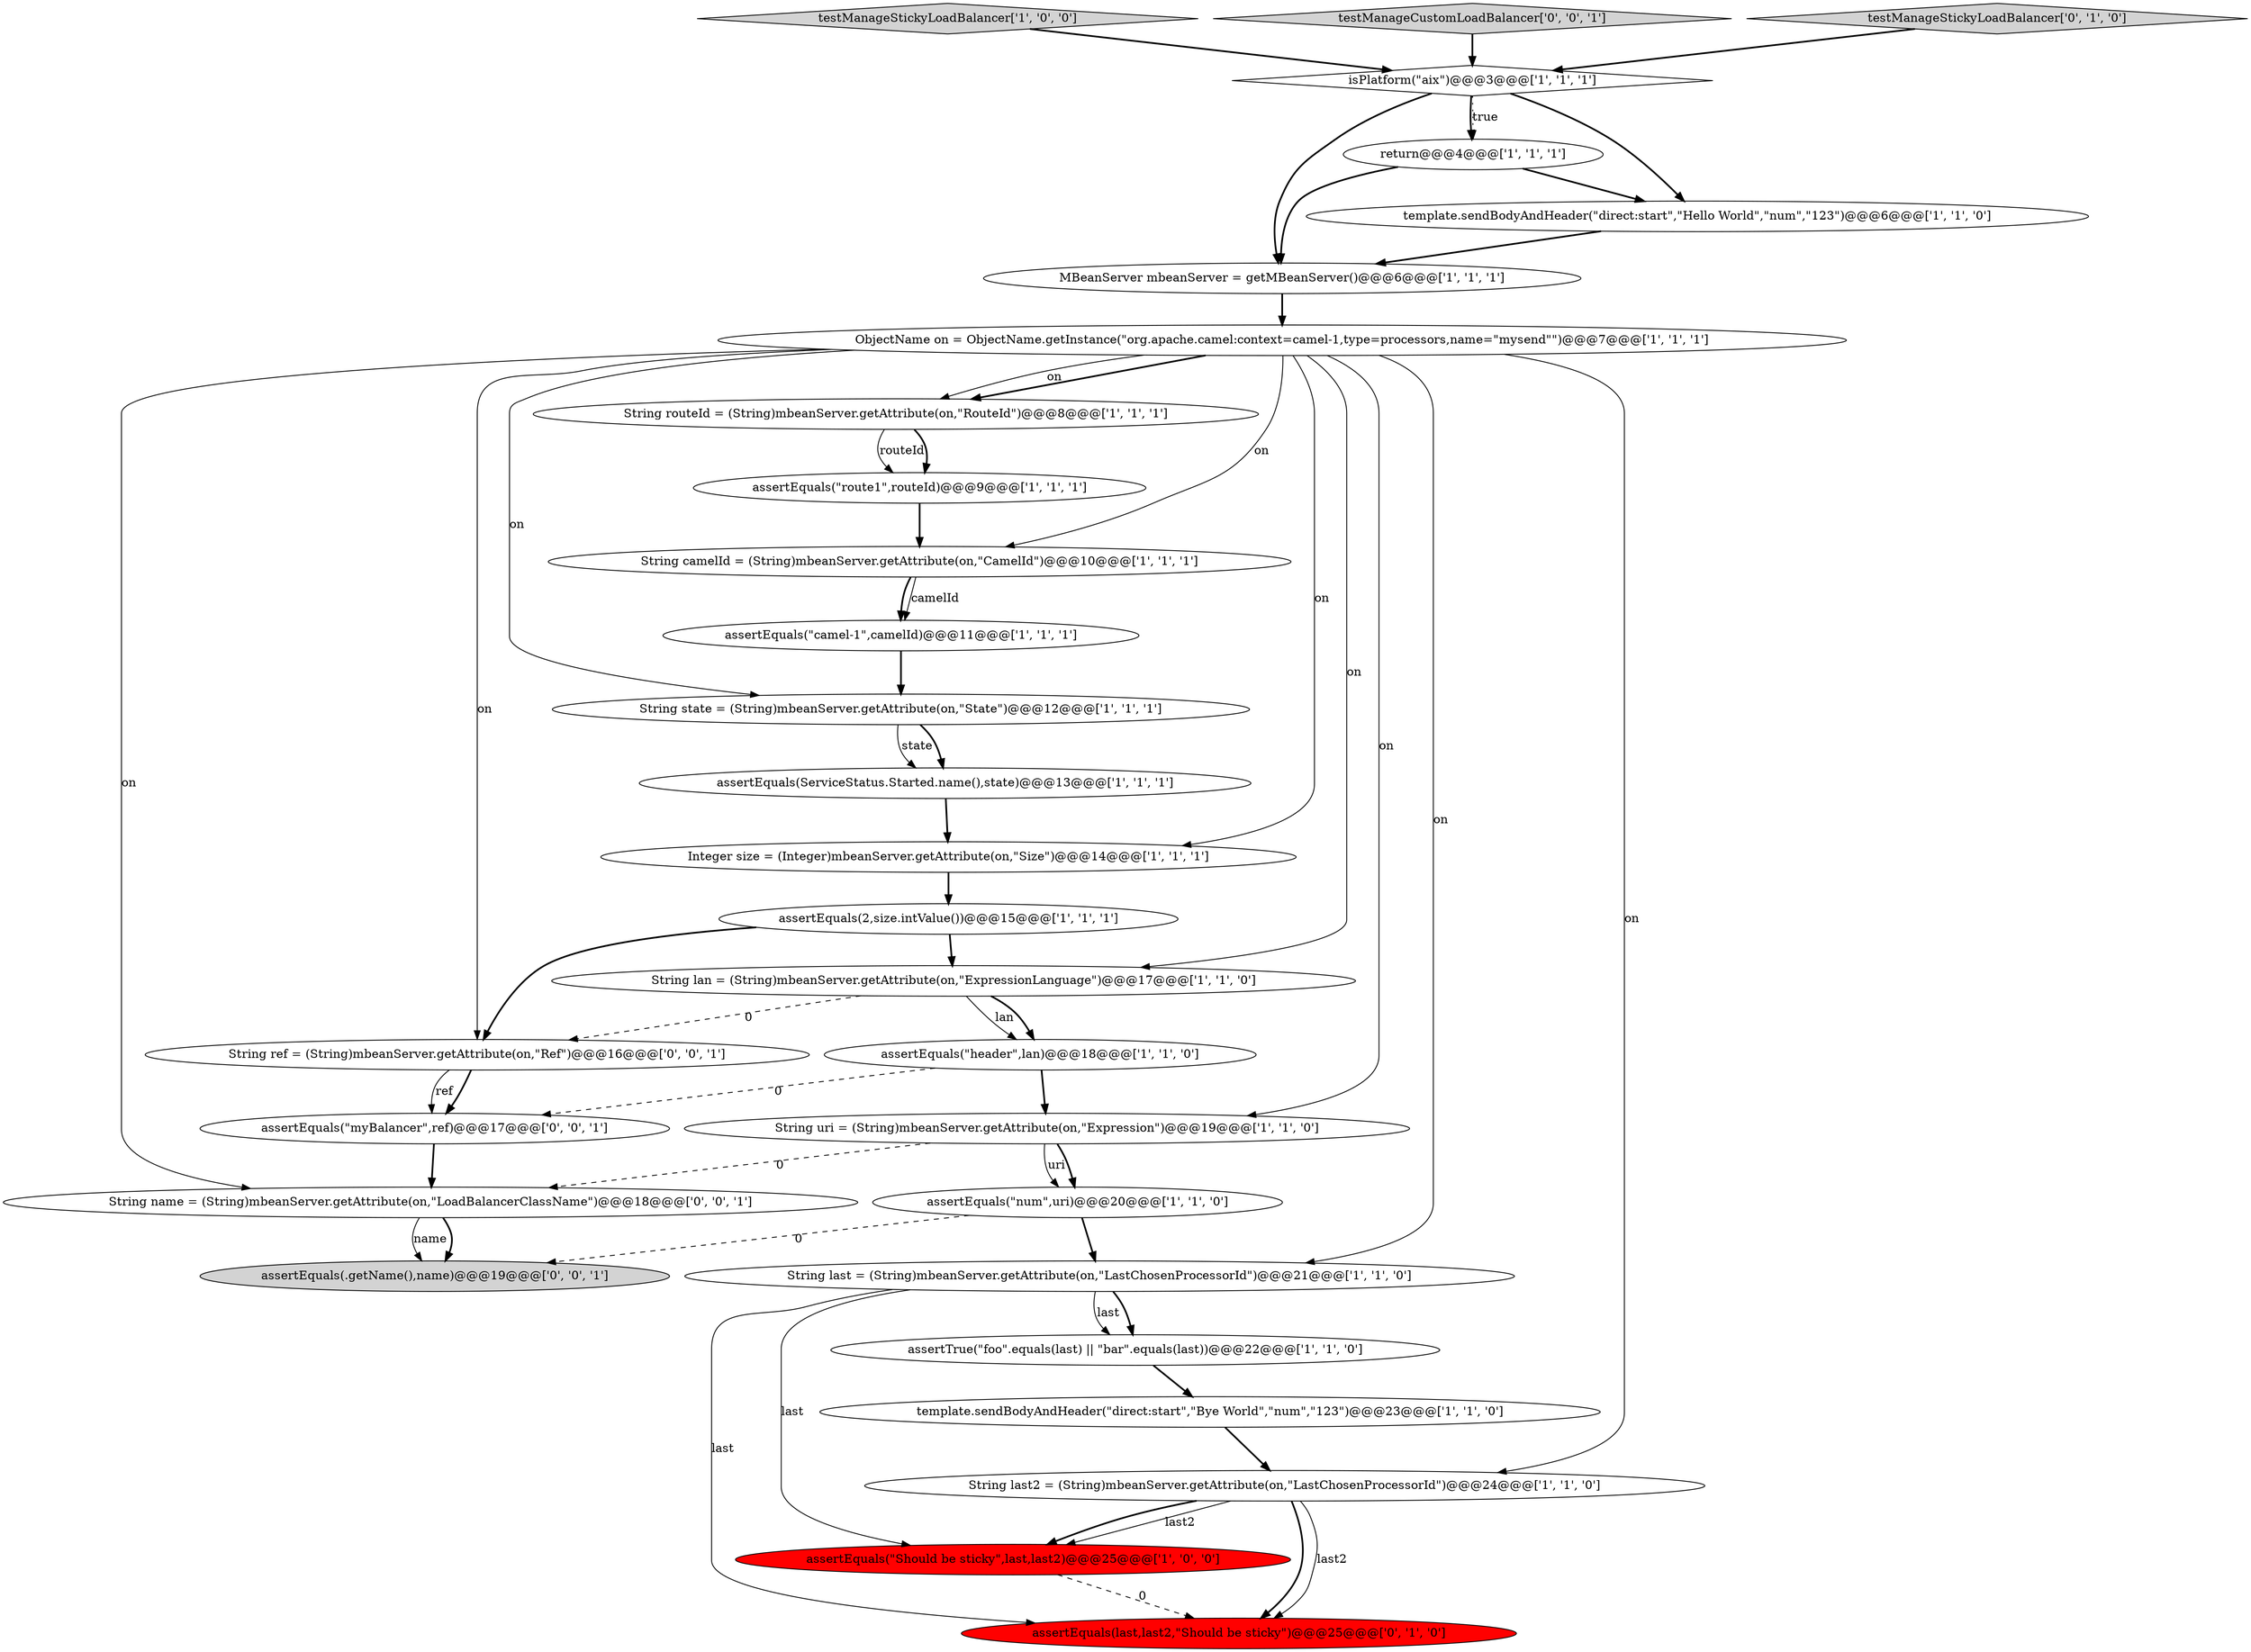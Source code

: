 digraph {
20 [style = filled, label = "assertEquals(2,size.intValue())@@@15@@@['1', '1', '1']", fillcolor = white, shape = ellipse image = "AAA0AAABBB1BBB"];
0 [style = filled, label = "assertEquals(\"num\",uri)@@@20@@@['1', '1', '0']", fillcolor = white, shape = ellipse image = "AAA0AAABBB1BBB"];
13 [style = filled, label = "testManageStickyLoadBalancer['1', '0', '0']", fillcolor = lightgray, shape = diamond image = "AAA0AAABBB1BBB"];
11 [style = filled, label = "isPlatform(\"aix\")@@@3@@@['1', '1', '1']", fillcolor = white, shape = diamond image = "AAA0AAABBB1BBB"];
18 [style = filled, label = "String routeId = (String)mbeanServer.getAttribute(on,\"RouteId\")@@@8@@@['1', '1', '1']", fillcolor = white, shape = ellipse image = "AAA0AAABBB1BBB"];
26 [style = filled, label = "String name = (String)mbeanServer.getAttribute(on,\"LoadBalancerClassName\")@@@18@@@['0', '0', '1']", fillcolor = white, shape = ellipse image = "AAA0AAABBB3BBB"];
24 [style = filled, label = "assertEquals(last,last2,\"Should be sticky\")@@@25@@@['0', '1', '0']", fillcolor = red, shape = ellipse image = "AAA1AAABBB2BBB"];
25 [style = filled, label = "testManageCustomLoadBalancer['0', '0', '1']", fillcolor = lightgray, shape = diamond image = "AAA0AAABBB3BBB"];
10 [style = filled, label = "String last2 = (String)mbeanServer.getAttribute(on,\"LastChosenProcessorId\")@@@24@@@['1', '1', '0']", fillcolor = white, shape = ellipse image = "AAA0AAABBB1BBB"];
4 [style = filled, label = "Integer size = (Integer)mbeanServer.getAttribute(on,\"Size\")@@@14@@@['1', '1', '1']", fillcolor = white, shape = ellipse image = "AAA0AAABBB1BBB"];
21 [style = filled, label = "assertEquals(\"camel-1\",camelId)@@@11@@@['1', '1', '1']", fillcolor = white, shape = ellipse image = "AAA0AAABBB1BBB"];
7 [style = filled, label = "assertEquals(\"header\",lan)@@@18@@@['1', '1', '0']", fillcolor = white, shape = ellipse image = "AAA0AAABBB1BBB"];
1 [style = filled, label = "assertTrue(\"foo\".equals(last) || \"bar\".equals(last))@@@22@@@['1', '1', '0']", fillcolor = white, shape = ellipse image = "AAA0AAABBB1BBB"];
14 [style = filled, label = "return@@@4@@@['1', '1', '1']", fillcolor = white, shape = ellipse image = "AAA0AAABBB1BBB"];
17 [style = filled, label = "template.sendBodyAndHeader(\"direct:start\",\"Hello World\",\"num\",\"123\")@@@6@@@['1', '1', '0']", fillcolor = white, shape = ellipse image = "AAA0AAABBB1BBB"];
16 [style = filled, label = "String last = (String)mbeanServer.getAttribute(on,\"LastChosenProcessorId\")@@@21@@@['1', '1', '0']", fillcolor = white, shape = ellipse image = "AAA0AAABBB1BBB"];
23 [style = filled, label = "testManageStickyLoadBalancer['0', '1', '0']", fillcolor = lightgray, shape = diamond image = "AAA0AAABBB2BBB"];
29 [style = filled, label = "assertEquals(\"myBalancer\",ref)@@@17@@@['0', '0', '1']", fillcolor = white, shape = ellipse image = "AAA0AAABBB3BBB"];
3 [style = filled, label = "MBeanServer mbeanServer = getMBeanServer()@@@6@@@['1', '1', '1']", fillcolor = white, shape = ellipse image = "AAA0AAABBB1BBB"];
22 [style = filled, label = "assertEquals(ServiceStatus.Started.name(),state)@@@13@@@['1', '1', '1']", fillcolor = white, shape = ellipse image = "AAA0AAABBB1BBB"];
19 [style = filled, label = "String uri = (String)mbeanServer.getAttribute(on,\"Expression\")@@@19@@@['1', '1', '0']", fillcolor = white, shape = ellipse image = "AAA0AAABBB1BBB"];
6 [style = filled, label = "String state = (String)mbeanServer.getAttribute(on,\"State\")@@@12@@@['1', '1', '1']", fillcolor = white, shape = ellipse image = "AAA0AAABBB1BBB"];
5 [style = filled, label = "assertEquals(\"route1\",routeId)@@@9@@@['1', '1', '1']", fillcolor = white, shape = ellipse image = "AAA0AAABBB1BBB"];
27 [style = filled, label = "assertEquals(.getName(),name)@@@19@@@['0', '0', '1']", fillcolor = lightgray, shape = ellipse image = "AAA0AAABBB3BBB"];
2 [style = filled, label = "ObjectName on = ObjectName.getInstance(\"org.apache.camel:context=camel-1,type=processors,name=\"mysend\"\")@@@7@@@['1', '1', '1']", fillcolor = white, shape = ellipse image = "AAA0AAABBB1BBB"];
15 [style = filled, label = "String camelId = (String)mbeanServer.getAttribute(on,\"CamelId\")@@@10@@@['1', '1', '1']", fillcolor = white, shape = ellipse image = "AAA0AAABBB1BBB"];
9 [style = filled, label = "template.sendBodyAndHeader(\"direct:start\",\"Bye World\",\"num\",\"123\")@@@23@@@['1', '1', '0']", fillcolor = white, shape = ellipse image = "AAA0AAABBB1BBB"];
8 [style = filled, label = "String lan = (String)mbeanServer.getAttribute(on,\"ExpressionLanguage\")@@@17@@@['1', '1', '0']", fillcolor = white, shape = ellipse image = "AAA0AAABBB1BBB"];
12 [style = filled, label = "assertEquals(\"Should be sticky\",last,last2)@@@25@@@['1', '0', '0']", fillcolor = red, shape = ellipse image = "AAA1AAABBB1BBB"];
28 [style = filled, label = "String ref = (String)mbeanServer.getAttribute(on,\"Ref\")@@@16@@@['0', '0', '1']", fillcolor = white, shape = ellipse image = "AAA0AAABBB3BBB"];
14->3 [style = bold, label=""];
28->29 [style = bold, label=""];
8->7 [style = solid, label="lan"];
0->16 [style = bold, label=""];
10->12 [style = solid, label="last2"];
16->24 [style = solid, label="last"];
16->12 [style = solid, label="last"];
6->22 [style = solid, label="state"];
21->6 [style = bold, label=""];
11->14 [style = bold, label=""];
6->22 [style = bold, label=""];
28->29 [style = solid, label="ref"];
15->21 [style = bold, label=""];
10->24 [style = bold, label=""];
20->28 [style = bold, label=""];
19->0 [style = solid, label="uri"];
11->14 [style = dotted, label="true"];
5->15 [style = bold, label=""];
2->18 [style = bold, label=""];
14->17 [style = bold, label=""];
0->27 [style = dashed, label="0"];
9->10 [style = bold, label=""];
8->28 [style = dashed, label="0"];
13->11 [style = bold, label=""];
15->21 [style = solid, label="camelId"];
1->9 [style = bold, label=""];
19->0 [style = bold, label=""];
8->7 [style = bold, label=""];
22->4 [style = bold, label=""];
29->26 [style = bold, label=""];
18->5 [style = solid, label="routeId"];
26->27 [style = bold, label=""];
20->8 [style = bold, label=""];
2->15 [style = solid, label="on"];
19->26 [style = dashed, label="0"];
3->2 [style = bold, label=""];
2->18 [style = solid, label="on"];
16->1 [style = bold, label=""];
11->3 [style = bold, label=""];
2->16 [style = solid, label="on"];
10->12 [style = bold, label=""];
25->11 [style = bold, label=""];
16->1 [style = solid, label="last"];
18->5 [style = bold, label=""];
12->24 [style = dashed, label="0"];
4->20 [style = bold, label=""];
2->4 [style = solid, label="on"];
2->10 [style = solid, label="on"];
17->3 [style = bold, label=""];
2->26 [style = solid, label="on"];
26->27 [style = solid, label="name"];
11->17 [style = bold, label=""];
7->29 [style = dashed, label="0"];
2->6 [style = solid, label="on"];
23->11 [style = bold, label=""];
2->28 [style = solid, label="on"];
7->19 [style = bold, label=""];
10->24 [style = solid, label="last2"];
2->8 [style = solid, label="on"];
2->19 [style = solid, label="on"];
}
